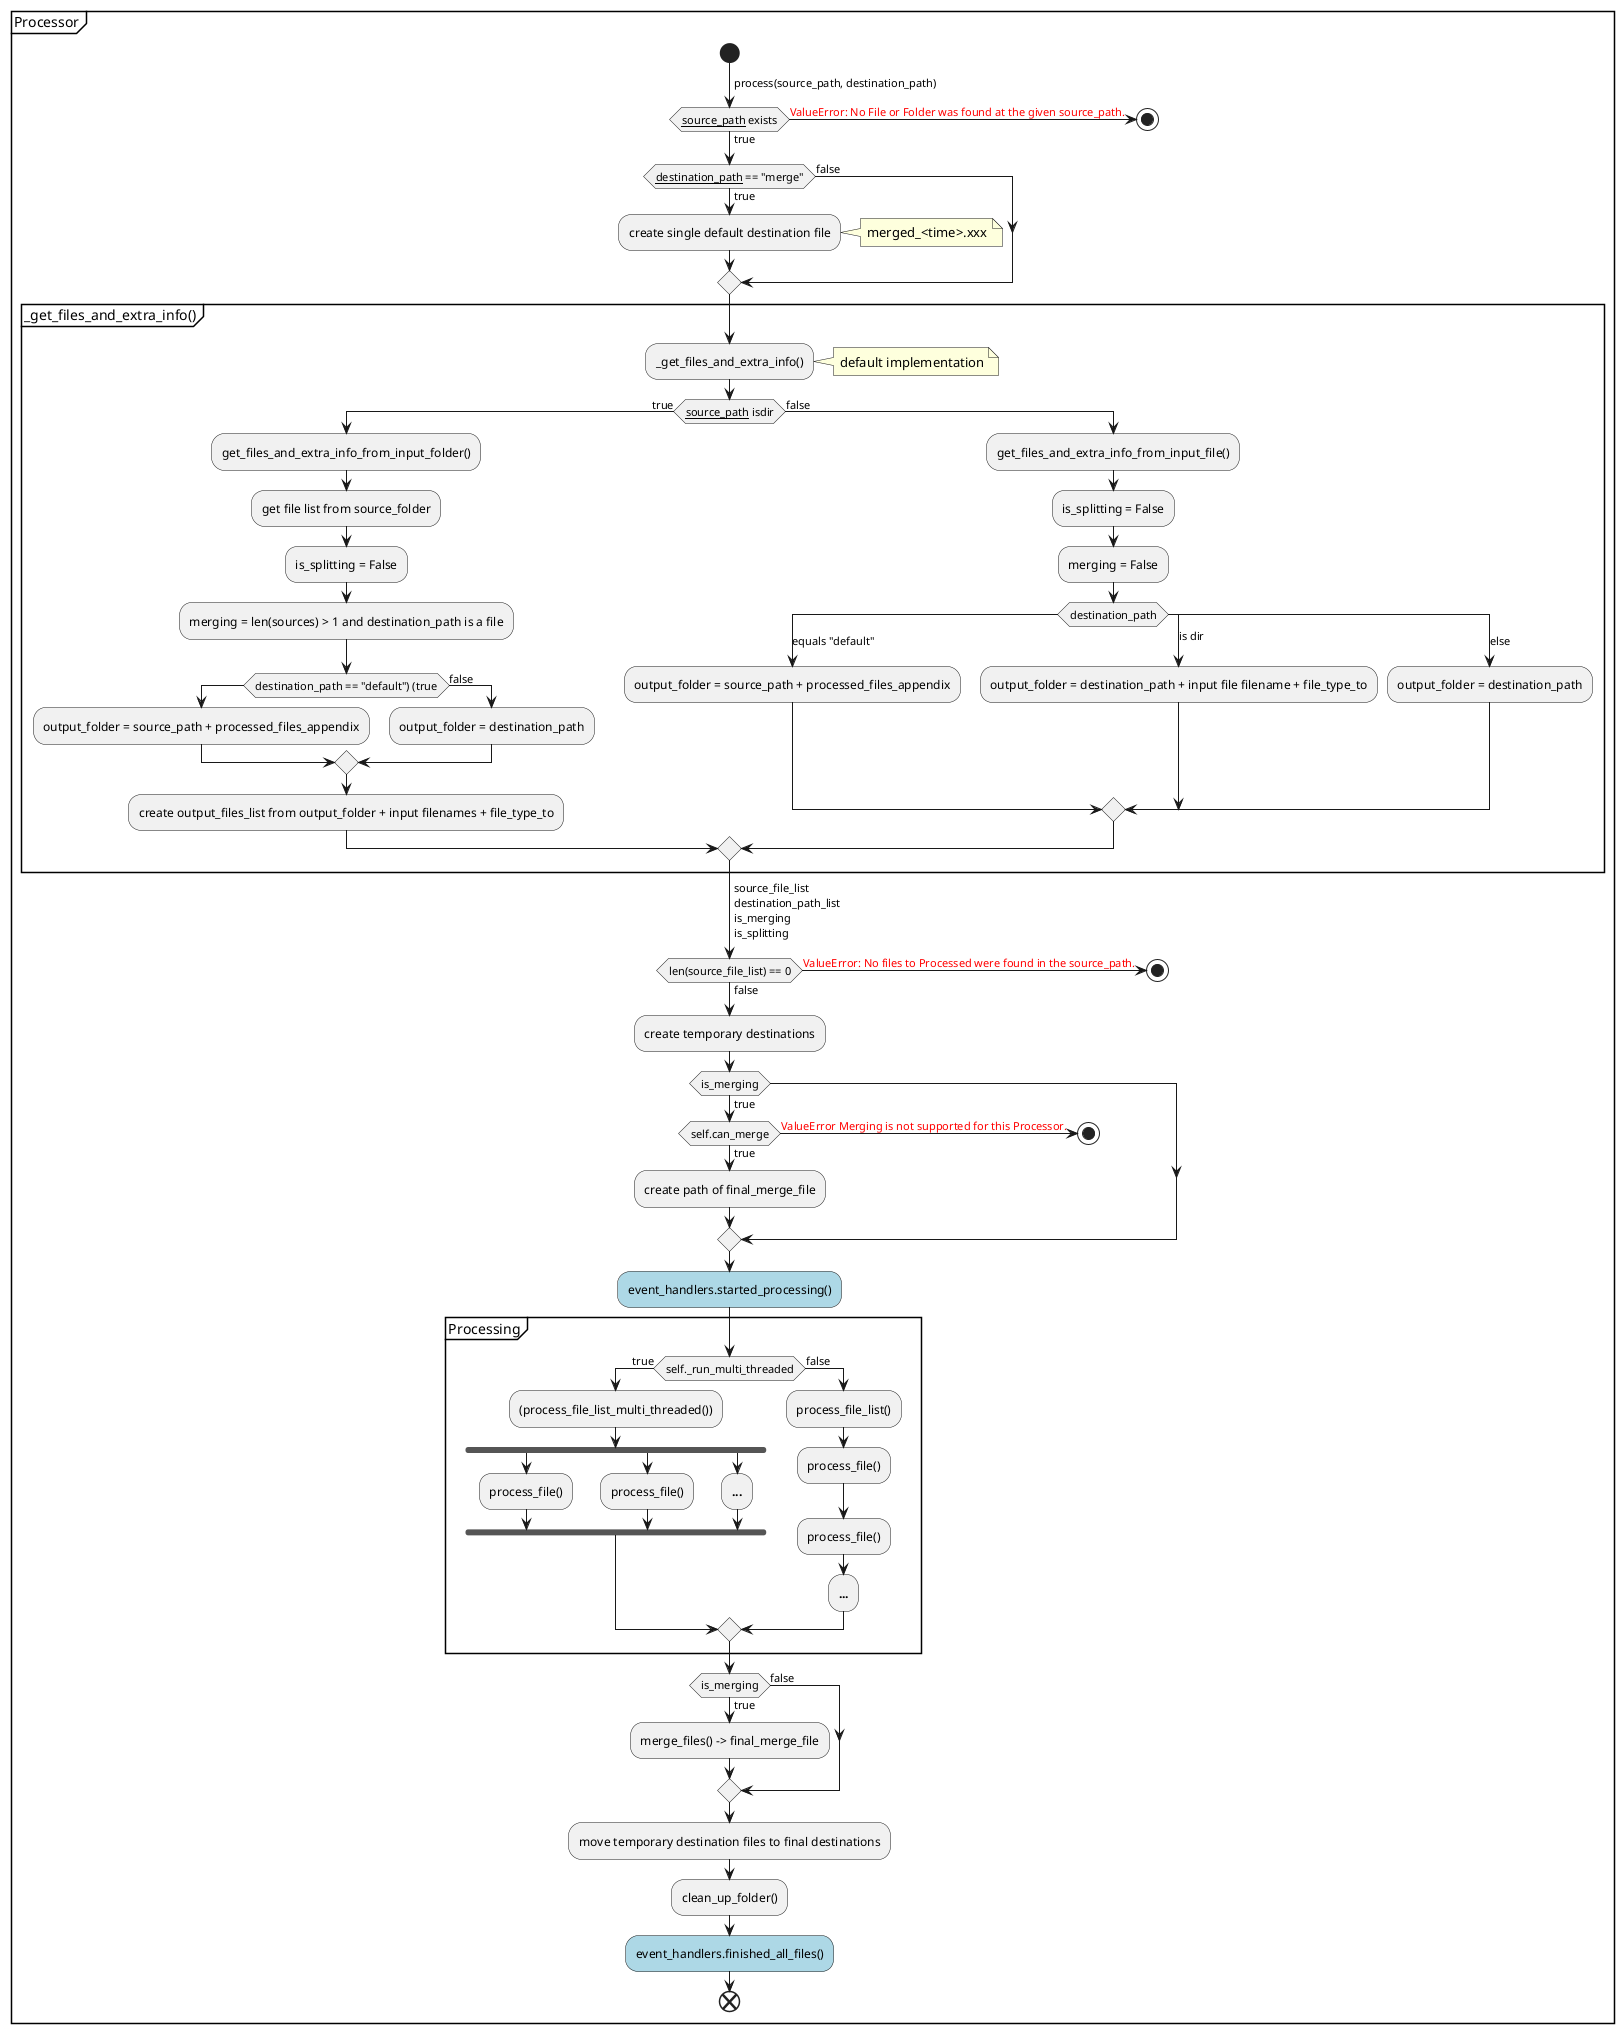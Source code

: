 @startuml


partition Processor {
    start
    -> process(source_path, destination_path);
    if (__source_path__ exists) then (true)
    else (false)
        -><color:#red>ValueError: No File or Folder was found at the given source_path.;
        stop
    endif
    if (__destination_path__ == "merge") then (true)
        :create single default destination file;
        note right: merged_<time>.xxx
    else (false)
    endif
    partition _get_files_and_extra_info() {
        :_get_files_and_extra_info();
        note right: default implementation
        if (__source_path__ isdir) then (true)
            :get_files_and_extra_info_from_input_folder();
            :get file list from source_folder;
            :is_splitting = False;
            :merging = len(sources) > 1 and destination_path is a file;
            if (destination_path == "default") (true)
                :output_folder = source_path + processed_files_appendix;
            else (false)
                :output_folder = destination_path;
            endif
            :create output_files_list from output_folder + input filenames + file_type_to;
        else (false)
            :get_files_and_extra_info_from_input_file();
            :is_splitting = False;
            :merging = False;
            switch (destination_path)
            case (equals "default")
                :output_folder = source_path + processed_files_appendix;
            case (is dir)
                :output_folder = destination_path + input file filename + file_type_to;
            case (else)
                :output_folder = destination_path;
            endswitch
        endif

    }
    -> source_file_list
    destination_path_list
    is_merging
    is_splitting;
    if (len(source_file_list) == 0) then (true)
        -> <color:#red>ValueError: No files to Processed were found in the source_path.;
        stop
    else (false)
    endif
    :create temporary destinations;
    if (is_merging) then (true)
        if (self.can_merge) then (true)
            :create path of final_merge_file;
        else (false)
            -> <color:#red>ValueError Merging is not supported for this Processor.;
            stop
        endif
    endif
    #lightblue:event_handlers.started_processing();
    partition Processing {
        if (self._run_multi_threaded) then (true)
            :(process_file_list_multi_threaded());
            fork
                :process_file();
            fork again
                :process_file();
            fork again
                :<b>...;
            end fork
        else (false)
            :process_file_list();
            :process_file();
            :process_file();
            :<b>...;
        endif
    }
    if (is_merging) then (true)
        :merge_files() -> final_merge_file;
    else (false)
    endif
    :move temporary destination files to final destinations;
    :clean_up_folder();
    #lightblue:event_handlers.finished_all_files();

    end
}


@enduml